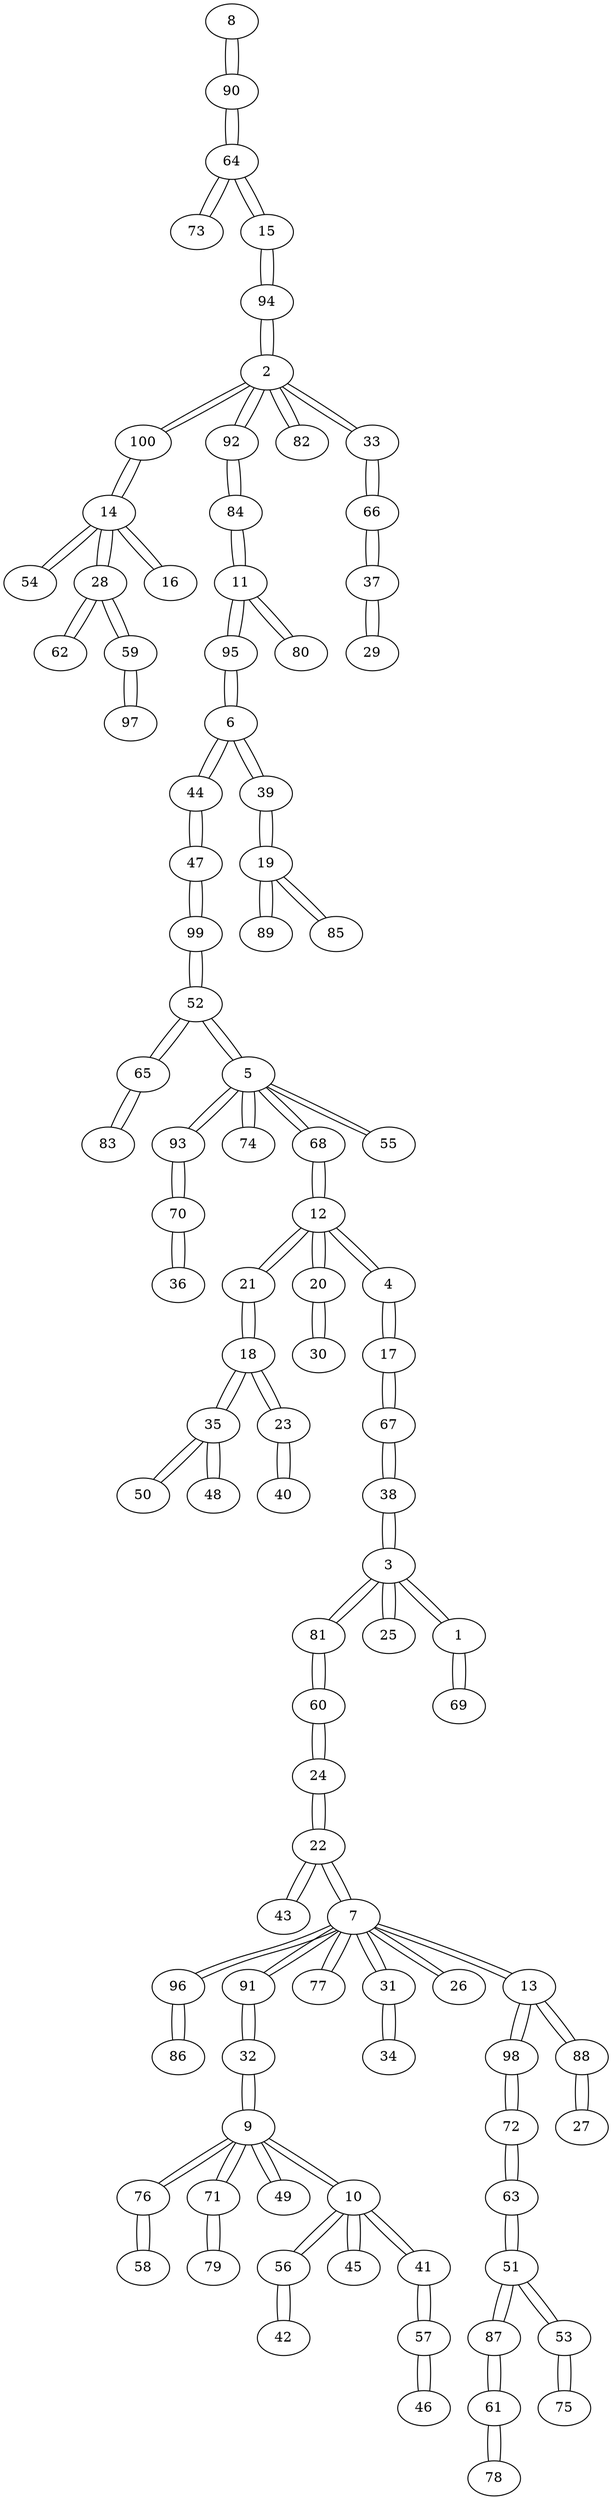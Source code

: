 graph sample {
8 -- 90;
90 -- 8;
90 -- 64;
64 -- 90;
64 -- 73;
73 -- 64;
64 -- 15;
15 -- 64;
15 -- 94;
94 -- 15;
94 -- 2;
2 -- 94;
2 -- 100;
100 -- 2;
100 -- 14;
14 -- 100;
14 -- 54;
54 -- 14;
14 -- 28;
28 -- 14;
28 -- 62;
62 -- 28;
28 -- 59;
59 -- 28;
59 -- 97;
97 -- 59;
14 -- 16;
16 -- 14;
2 -- 92;
92 -- 2;
92 -- 84;
84 -- 92;
84 -- 11;
11 -- 84;
11 -- 95;
95 -- 11;
95 -- 6;
6 -- 95;
6 -- 44;
44 -- 6;
44 -- 47;
47 -- 44;
47 -- 99;
99 -- 47;
99 -- 52;
52 -- 99;
52 -- 65;
65 -- 52;
65 -- 83;
83 -- 65;
52 -- 5;
5 -- 52;
5 -- 93;
93 -- 5;
93 -- 70;
70 -- 93;
70 -- 36;
36 -- 70;
5 -- 74;
74 -- 5;
5 -- 68;
68 -- 5;
68 -- 12;
12 -- 68;
12 -- 21;
21 -- 12;
21 -- 18;
18 -- 21;
18 -- 35;
35 -- 18;
35 -- 50;
50 -- 35;
35 -- 48;
48 -- 35;
18 -- 23;
23 -- 18;
23 -- 40;
40 -- 23;
12 -- 20;
20 -- 12;
20 -- 30;
30 -- 20;
12 -- 4;
4 -- 12;
4 -- 17;
17 -- 4;
17 -- 67;
67 -- 17;
67 -- 38;
38 -- 67;
38 -- 3;
3 -- 38;
3 -- 81;
81 -- 3;
81 -- 60;
60 -- 81;
60 -- 24;
24 -- 60;
24 -- 22;
22 -- 24;
22 -- 43;
43 -- 22;
22 -- 7;
7 -- 22;
7 -- 96;
96 -- 7;
96 -- 86;
86 -- 96;
7 -- 91;
91 -- 7;
91 -- 32;
32 -- 91;
32 -- 9;
9 -- 32;
9 -- 76;
76 -- 9;
76 -- 58;
58 -- 76;
9 -- 71;
71 -- 9;
71 -- 79;
79 -- 71;
9 -- 49;
49 -- 9;
9 -- 10;
10 -- 9;
10 -- 56;
56 -- 10;
56 -- 42;
42 -- 56;
10 -- 45;
45 -- 10;
10 -- 41;
41 -- 10;
41 -- 57;
57 -- 41;
57 -- 46;
46 -- 57;
7 -- 77;
77 -- 7;
7 -- 31;
31 -- 7;
31 -- 34;
34 -- 31;
7 -- 26;
26 -- 7;
7 -- 13;
13 -- 7;
13 -- 98;
98 -- 13;
98 -- 72;
72 -- 98;
72 -- 63;
63 -- 72;
63 -- 51;
51 -- 63;
51 -- 87;
87 -- 51;
87 -- 61;
61 -- 87;
61 -- 78;
78 -- 61;
51 -- 53;
53 -- 51;
53 -- 75;
75 -- 53;
13 -- 88;
88 -- 13;
88 -- 27;
27 -- 88;
3 -- 25;
25 -- 3;
3 -- 1;
1 -- 3;
1 -- 69;
69 -- 1;
5 -- 55;
55 -- 5;
6 -- 39;
39 -- 6;
39 -- 19;
19 -- 39;
19 -- 89;
89 -- 19;
19 -- 85;
85 -- 19;
11 -- 80;
80 -- 11;
2 -- 82;
82 -- 2;
2 -- 33;
33 -- 2;
33 -- 66;
66 -- 33;
66 -- 37;
37 -- 66;
37 -- 29;
29 -- 37;
}